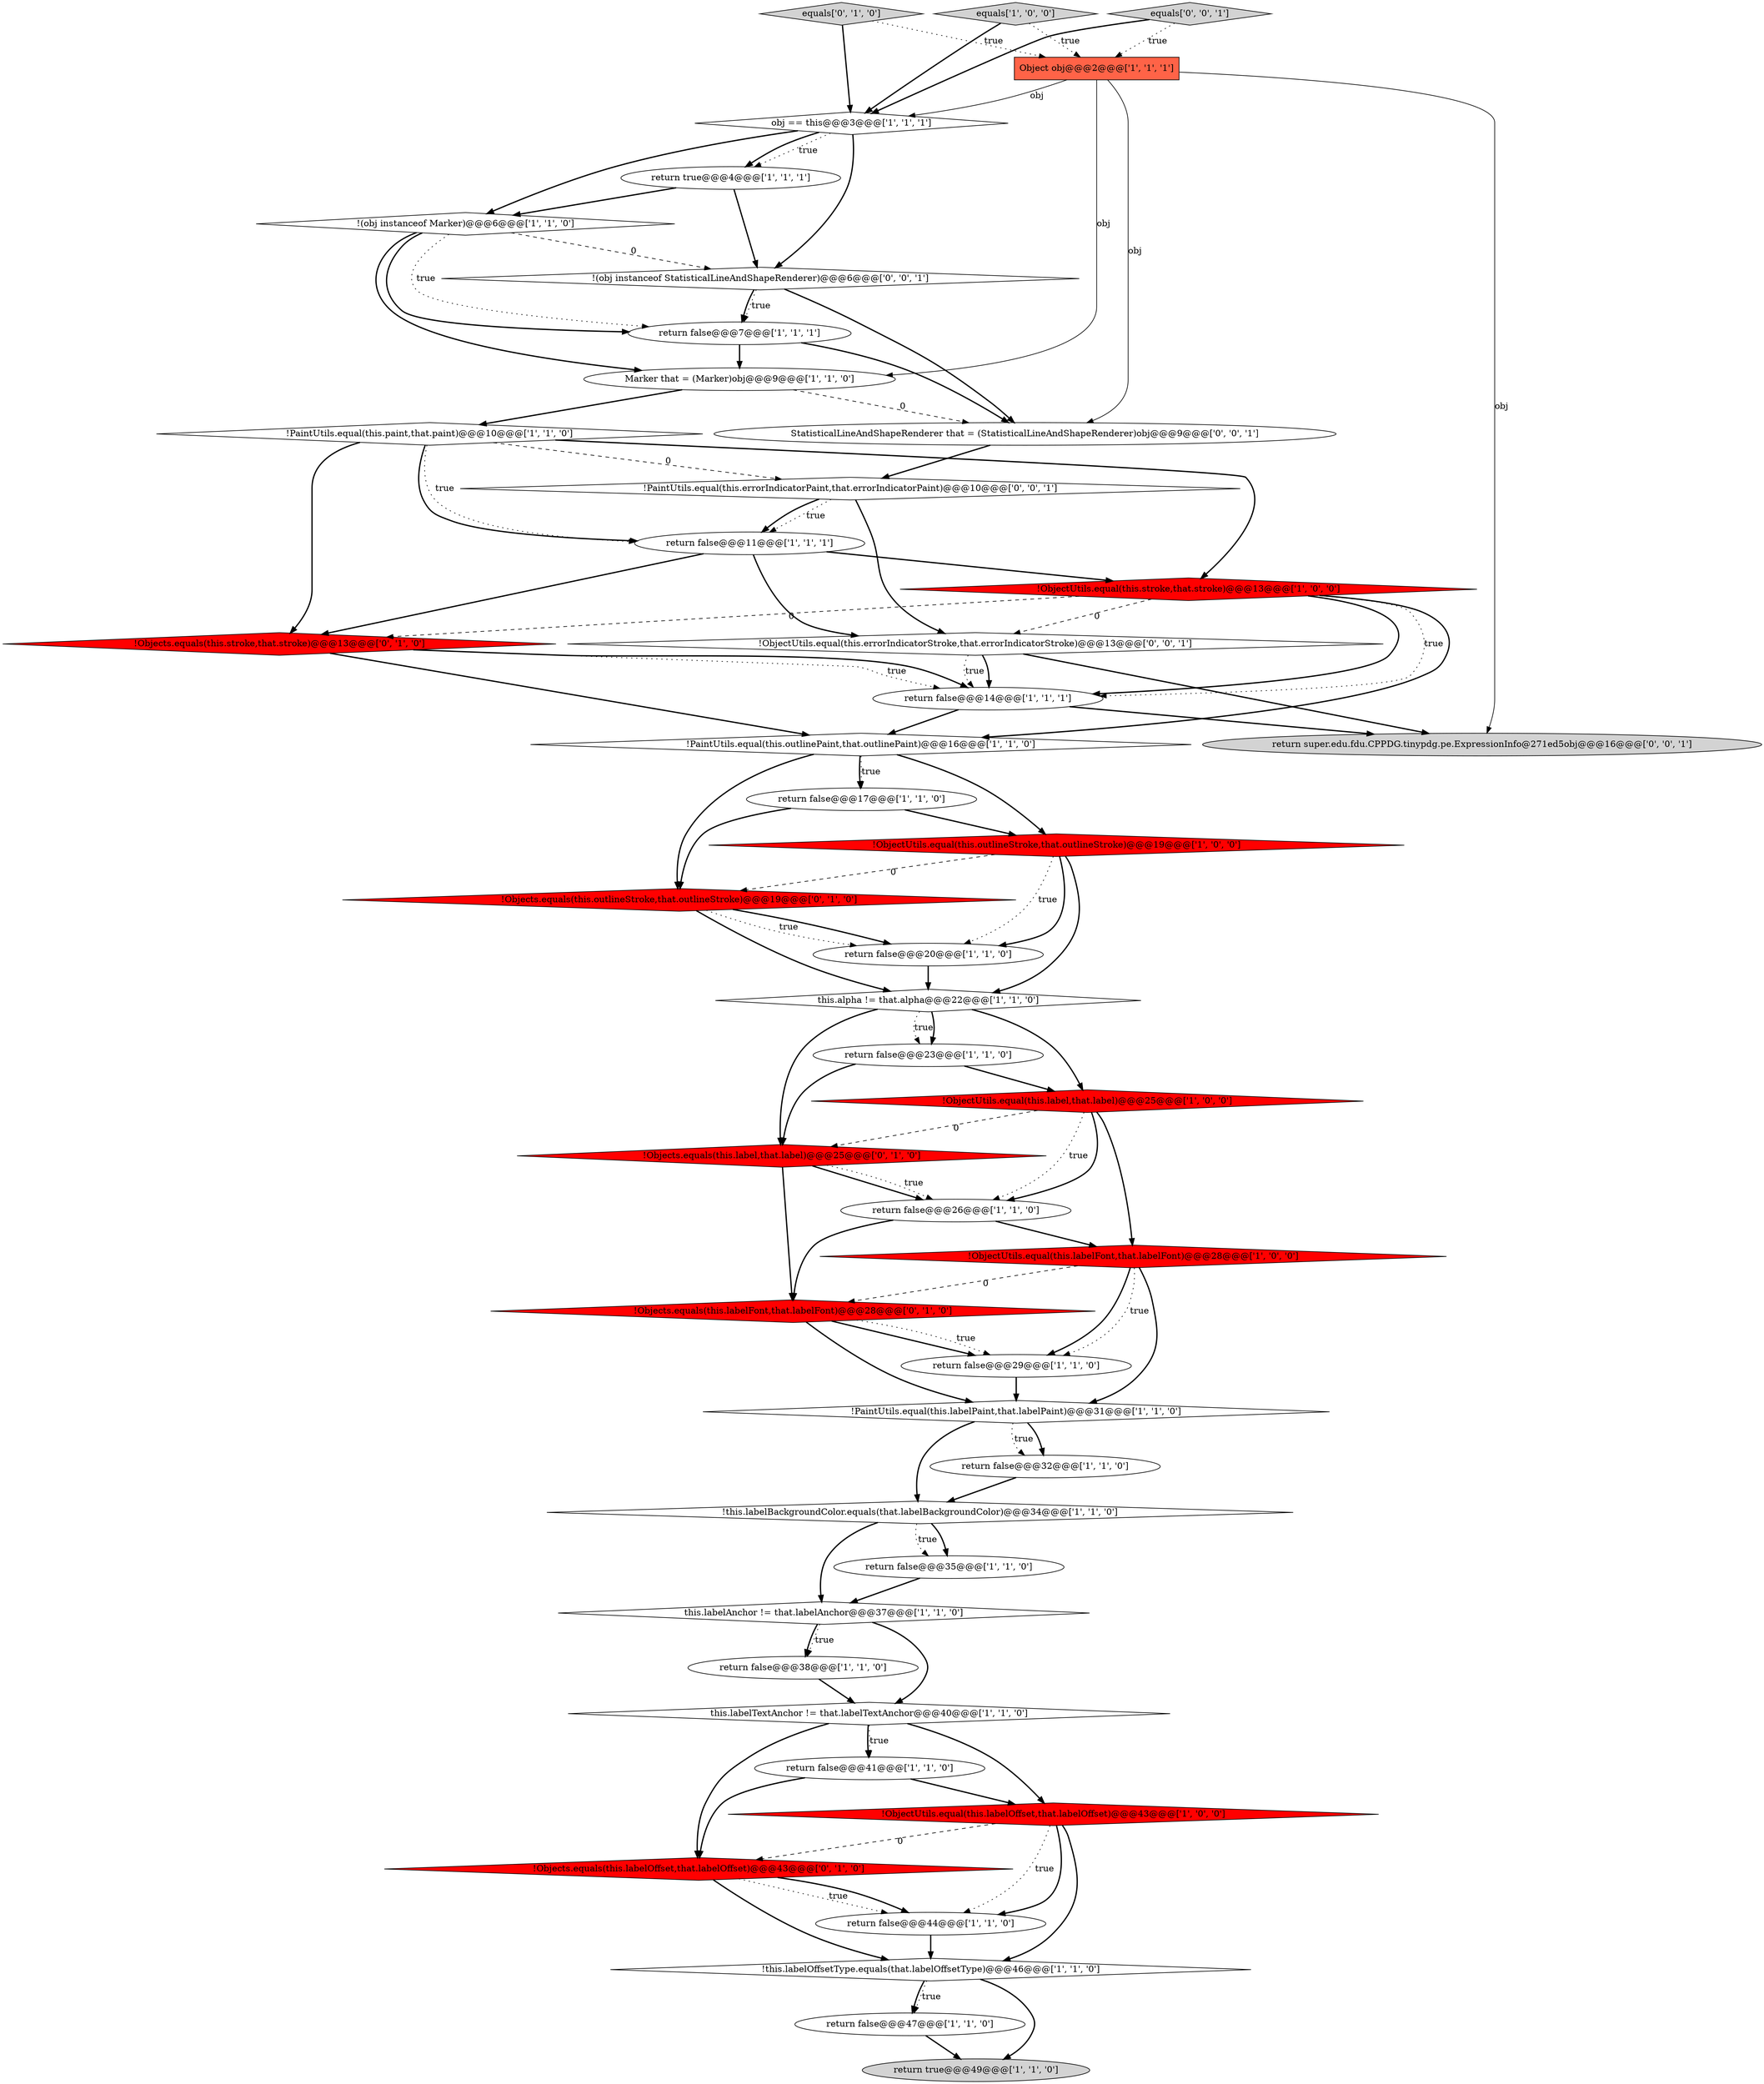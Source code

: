 digraph {
15 [style = filled, label = "return false@@@26@@@['1', '1', '0']", fillcolor = white, shape = ellipse image = "AAA0AAABBB1BBB"];
44 [style = filled, label = "equals['0', '0', '1']", fillcolor = lightgray, shape = diamond image = "AAA0AAABBB3BBB"];
24 [style = filled, label = "return false@@@23@@@['1', '1', '0']", fillcolor = white, shape = ellipse image = "AAA0AAABBB1BBB"];
23 [style = filled, label = "!PaintUtils.equal(this.outlinePaint,that.outlinePaint)@@@16@@@['1', '1', '0']", fillcolor = white, shape = diamond image = "AAA0AAABBB1BBB"];
19 [style = filled, label = "this.labelTextAnchor != that.labelTextAnchor@@@40@@@['1', '1', '0']", fillcolor = white, shape = diamond image = "AAA0AAABBB1BBB"];
22 [style = filled, label = "return true@@@4@@@['1', '1', '1']", fillcolor = white, shape = ellipse image = "AAA0AAABBB1BBB"];
33 [style = filled, label = "!PaintUtils.equal(this.labelPaint,that.labelPaint)@@@31@@@['1', '1', '0']", fillcolor = white, shape = diamond image = "AAA0AAABBB1BBB"];
3 [style = filled, label = "equals['1', '0', '0']", fillcolor = lightgray, shape = diamond image = "AAA0AAABBB1BBB"];
29 [style = filled, label = "return false@@@20@@@['1', '1', '0']", fillcolor = white, shape = ellipse image = "AAA0AAABBB1BBB"];
20 [style = filled, label = "return false@@@29@@@['1', '1', '0']", fillcolor = white, shape = ellipse image = "AAA0AAABBB1BBB"];
41 [style = filled, label = "StatisticalLineAndShapeRenderer that = (StatisticalLineAndShapeRenderer)obj@@@9@@@['0', '0', '1']", fillcolor = white, shape = ellipse image = "AAA0AAABBB3BBB"];
42 [style = filled, label = "return super.edu.fdu.CPPDG.tinypdg.pe.ExpressionInfo@271ed5obj@@@16@@@['0', '0', '1']", fillcolor = lightgray, shape = ellipse image = "AAA0AAABBB3BBB"];
12 [style = filled, label = "return false@@@7@@@['1', '1', '1']", fillcolor = white, shape = ellipse image = "AAA0AAABBB1BBB"];
26 [style = filled, label = "!ObjectUtils.equal(this.stroke,that.stroke)@@@13@@@['1', '0', '0']", fillcolor = red, shape = diamond image = "AAA1AAABBB1BBB"];
45 [style = filled, label = "!PaintUtils.equal(this.errorIndicatorPaint,that.errorIndicatorPaint)@@@10@@@['0', '0', '1']", fillcolor = white, shape = diamond image = "AAA0AAABBB3BBB"];
35 [style = filled, label = "!Objects.equals(this.labelOffset,that.labelOffset)@@@43@@@['0', '1', '0']", fillcolor = red, shape = diamond image = "AAA1AAABBB2BBB"];
34 [style = filled, label = "!Objects.equals(this.stroke,that.stroke)@@@13@@@['0', '1', '0']", fillcolor = red, shape = diamond image = "AAA1AAABBB2BBB"];
39 [style = filled, label = "!Objects.equals(this.outlineStroke,that.outlineStroke)@@@19@@@['0', '1', '0']", fillcolor = red, shape = diamond image = "AAA1AAABBB2BBB"];
21 [style = filled, label = "return false@@@44@@@['1', '1', '0']", fillcolor = white, shape = ellipse image = "AAA0AAABBB1BBB"];
1 [style = filled, label = "return false@@@32@@@['1', '1', '0']", fillcolor = white, shape = ellipse image = "AAA0AAABBB1BBB"];
17 [style = filled, label = "return false@@@47@@@['1', '1', '0']", fillcolor = white, shape = ellipse image = "AAA0AAABBB1BBB"];
31 [style = filled, label = "return false@@@14@@@['1', '1', '1']", fillcolor = white, shape = ellipse image = "AAA0AAABBB1BBB"];
27 [style = filled, label = "obj == this@@@3@@@['1', '1', '1']", fillcolor = white, shape = diamond image = "AAA0AAABBB1BBB"];
18 [style = filled, label = "return false@@@11@@@['1', '1', '1']", fillcolor = white, shape = ellipse image = "AAA0AAABBB1BBB"];
0 [style = filled, label = "return false@@@38@@@['1', '1', '0']", fillcolor = white, shape = ellipse image = "AAA0AAABBB1BBB"];
32 [style = filled, label = "!(obj instanceof Marker)@@@6@@@['1', '1', '0']", fillcolor = white, shape = diamond image = "AAA0AAABBB1BBB"];
2 [style = filled, label = "!ObjectUtils.equal(this.label,that.label)@@@25@@@['1', '0', '0']", fillcolor = red, shape = diamond image = "AAA1AAABBB1BBB"];
13 [style = filled, label = "!this.labelBackgroundColor.equals(that.labelBackgroundColor)@@@34@@@['1', '1', '0']", fillcolor = white, shape = diamond image = "AAA0AAABBB1BBB"];
37 [style = filled, label = "!Objects.equals(this.labelFont,that.labelFont)@@@28@@@['0', '1', '0']", fillcolor = red, shape = diamond image = "AAA1AAABBB2BBB"];
30 [style = filled, label = "Object obj@@@2@@@['1', '1', '1']", fillcolor = tomato, shape = box image = "AAA0AAABBB1BBB"];
7 [style = filled, label = "!this.labelOffsetType.equals(that.labelOffsetType)@@@46@@@['1', '1', '0']", fillcolor = white, shape = diamond image = "AAA0AAABBB1BBB"];
14 [style = filled, label = "return false@@@17@@@['1', '1', '0']", fillcolor = white, shape = ellipse image = "AAA0AAABBB1BBB"];
8 [style = filled, label = "!ObjectUtils.equal(this.labelFont,that.labelFont)@@@28@@@['1', '0', '0']", fillcolor = red, shape = diamond image = "AAA1AAABBB1BBB"];
40 [style = filled, label = "!(obj instanceof StatisticalLineAndShapeRenderer)@@@6@@@['0', '0', '1']", fillcolor = white, shape = diamond image = "AAA0AAABBB3BBB"];
16 [style = filled, label = "return false@@@35@@@['1', '1', '0']", fillcolor = white, shape = ellipse image = "AAA0AAABBB1BBB"];
9 [style = filled, label = "return false@@@41@@@['1', '1', '0']", fillcolor = white, shape = ellipse image = "AAA0AAABBB1BBB"];
28 [style = filled, label = "return true@@@49@@@['1', '1', '0']", fillcolor = lightgray, shape = ellipse image = "AAA0AAABBB1BBB"];
5 [style = filled, label = "Marker that = (Marker)obj@@@9@@@['1', '1', '0']", fillcolor = white, shape = ellipse image = "AAA0AAABBB1BBB"];
11 [style = filled, label = "!ObjectUtils.equal(this.outlineStroke,that.outlineStroke)@@@19@@@['1', '0', '0']", fillcolor = red, shape = diamond image = "AAA1AAABBB1BBB"];
43 [style = filled, label = "!ObjectUtils.equal(this.errorIndicatorStroke,that.errorIndicatorStroke)@@@13@@@['0', '0', '1']", fillcolor = white, shape = diamond image = "AAA0AAABBB3BBB"];
10 [style = filled, label = "!ObjectUtils.equal(this.labelOffset,that.labelOffset)@@@43@@@['1', '0', '0']", fillcolor = red, shape = diamond image = "AAA1AAABBB1BBB"];
6 [style = filled, label = "this.labelAnchor != that.labelAnchor@@@37@@@['1', '1', '0']", fillcolor = white, shape = diamond image = "AAA0AAABBB1BBB"];
36 [style = filled, label = "equals['0', '1', '0']", fillcolor = lightgray, shape = diamond image = "AAA0AAABBB2BBB"];
4 [style = filled, label = "this.alpha != that.alpha@@@22@@@['1', '1', '0']", fillcolor = white, shape = diamond image = "AAA0AAABBB1BBB"];
25 [style = filled, label = "!PaintUtils.equal(this.paint,that.paint)@@@10@@@['1', '1', '0']", fillcolor = white, shape = diamond image = "AAA0AAABBB1BBB"];
38 [style = filled, label = "!Objects.equals(this.label,that.label)@@@25@@@['0', '1', '0']", fillcolor = red, shape = diamond image = "AAA1AAABBB2BBB"];
45->18 [style = dotted, label="true"];
27->32 [style = bold, label=""];
12->5 [style = bold, label=""];
25->34 [style = bold, label=""];
32->12 [style = bold, label=""];
43->42 [style = bold, label=""];
2->15 [style = dotted, label="true"];
11->29 [style = bold, label=""];
9->10 [style = bold, label=""];
38->15 [style = bold, label=""];
1->13 [style = bold, label=""];
9->35 [style = bold, label=""];
26->43 [style = dashed, label="0"];
25->18 [style = dotted, label="true"];
3->27 [style = bold, label=""];
8->20 [style = bold, label=""];
38->15 [style = dotted, label="true"];
45->43 [style = bold, label=""];
19->9 [style = bold, label=""];
11->39 [style = dashed, label="0"];
44->30 [style = dotted, label="true"];
2->15 [style = bold, label=""];
41->45 [style = bold, label=""];
8->20 [style = dotted, label="true"];
4->24 [style = dotted, label="true"];
6->0 [style = dotted, label="true"];
37->33 [style = bold, label=""];
14->11 [style = bold, label=""];
35->7 [style = bold, label=""];
5->41 [style = dashed, label="0"];
39->29 [style = bold, label=""];
4->38 [style = bold, label=""];
27->22 [style = dotted, label="true"];
0->19 [style = bold, label=""];
16->6 [style = bold, label=""];
3->30 [style = dotted, label="true"];
35->21 [style = dotted, label="true"];
22->32 [style = bold, label=""];
34->31 [style = bold, label=""];
24->38 [style = bold, label=""];
4->2 [style = bold, label=""];
10->21 [style = bold, label=""];
27->22 [style = bold, label=""];
32->12 [style = dotted, label="true"];
33->13 [style = bold, label=""];
13->16 [style = bold, label=""];
10->7 [style = bold, label=""];
39->4 [style = bold, label=""];
5->25 [style = bold, label=""];
35->21 [style = bold, label=""];
39->29 [style = dotted, label="true"];
23->14 [style = bold, label=""];
12->41 [style = bold, label=""];
23->14 [style = dotted, label="true"];
34->31 [style = dotted, label="true"];
38->37 [style = bold, label=""];
19->9 [style = dotted, label="true"];
25->26 [style = bold, label=""];
37->20 [style = dotted, label="true"];
21->7 [style = bold, label=""];
7->17 [style = dotted, label="true"];
14->39 [style = bold, label=""];
10->35 [style = dashed, label="0"];
8->33 [style = bold, label=""];
13->16 [style = dotted, label="true"];
4->24 [style = bold, label=""];
7->17 [style = bold, label=""];
18->34 [style = bold, label=""];
11->29 [style = dotted, label="true"];
11->4 [style = bold, label=""];
18->26 [style = bold, label=""];
25->18 [style = bold, label=""];
19->10 [style = bold, label=""];
30->27 [style = solid, label="obj"];
40->12 [style = bold, label=""];
26->31 [style = dotted, label="true"];
31->42 [style = bold, label=""];
26->31 [style = bold, label=""];
7->28 [style = bold, label=""];
19->35 [style = bold, label=""];
25->45 [style = dashed, label="0"];
23->39 [style = bold, label=""];
34->23 [style = bold, label=""];
13->6 [style = bold, label=""];
23->11 [style = bold, label=""];
26->34 [style = dashed, label="0"];
15->37 [style = bold, label=""];
15->8 [style = bold, label=""];
36->30 [style = dotted, label="true"];
22->40 [style = bold, label=""];
30->41 [style = solid, label="obj"];
45->18 [style = bold, label=""];
43->31 [style = bold, label=""];
32->5 [style = bold, label=""];
8->37 [style = dashed, label="0"];
29->4 [style = bold, label=""];
31->23 [style = bold, label=""];
24->2 [style = bold, label=""];
30->5 [style = solid, label="obj"];
37->20 [style = bold, label=""];
33->1 [style = bold, label=""];
6->0 [style = bold, label=""];
6->19 [style = bold, label=""];
2->38 [style = dashed, label="0"];
30->42 [style = solid, label="obj"];
20->33 [style = bold, label=""];
17->28 [style = bold, label=""];
32->40 [style = dashed, label="0"];
36->27 [style = bold, label=""];
18->43 [style = bold, label=""];
40->12 [style = dotted, label="true"];
26->23 [style = bold, label=""];
40->41 [style = bold, label=""];
33->1 [style = dotted, label="true"];
43->31 [style = dotted, label="true"];
27->40 [style = bold, label=""];
44->27 [style = bold, label=""];
10->21 [style = dotted, label="true"];
2->8 [style = bold, label=""];
}
